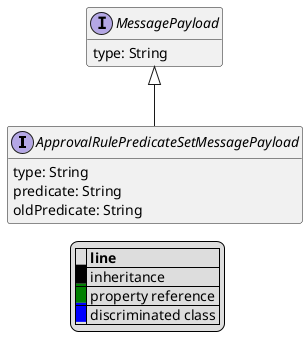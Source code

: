 @startuml

hide empty fields
hide empty methods
legend
|= |= line |
|<back:black>   </back>| inheritance |
|<back:green>   </back>| property reference |
|<back:blue>   </back>| discriminated class |
endlegend
interface ApprovalRulePredicateSetMessagePayload [[ApprovalRulePredicateSetMessagePayload.svg]] extends MessagePayload {
    type: String
    predicate: String
    oldPredicate: String
}
interface MessagePayload [[MessagePayload.svg]]  {
    type: String
}





@enduml
